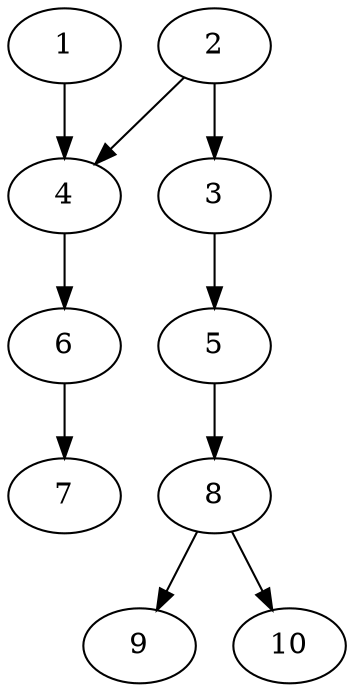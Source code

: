// DAG automatically generated by daggen at Thu Oct  3 13:58:06 2019
// ./daggen --dot -n 10 --ccr 0.5 --fat 0.5 --regular 0.7 --density 0.6 --mindata 5242880 --maxdata 52428800 
digraph G {
  1 [size="89946112", alpha="0.11", expect_size="44973056"] 
  1 -> 4 [size ="44973056"]
  2 [size="101369856", alpha="0.05", expect_size="50684928"] 
  2 -> 3 [size ="50684928"]
  2 -> 4 [size ="50684928"]
  3 [size="93415424", alpha="0.14", expect_size="46707712"] 
  3 -> 5 [size ="46707712"]
  4 [size="52869120", alpha="0.08", expect_size="26434560"] 
  4 -> 6 [size ="26434560"]
  5 [size="77795328", alpha="0.19", expect_size="38897664"] 
  5 -> 8 [size ="38897664"]
  6 [size="30466048", alpha="0.14", expect_size="15233024"] 
  6 -> 7 [size ="15233024"]
  7 [size="16699392", alpha="0.03", expect_size="8349696"] 
  8 [size="59047936", alpha="0.12", expect_size="29523968"] 
  8 -> 9 [size ="29523968"]
  8 -> 10 [size ="29523968"]
  9 [size="43724800", alpha="0.01", expect_size="21862400"] 
  10 [size="54267904", alpha="0.09", expect_size="27133952"] 
}
